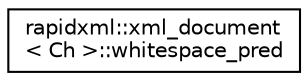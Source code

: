digraph "Graphical Class Hierarchy"
{
  edge [fontname="Helvetica",fontsize="10",labelfontname="Helvetica",labelfontsize="10"];
  node [fontname="Helvetica",fontsize="10",shape=record];
  rankdir="LR";
  Node0 [label="rapidxml::xml_document\l\< Ch \>::whitespace_pred",height=0.2,width=0.4,color="black", fillcolor="white", style="filled",URL="$structrapidxml_1_1xml__document_1_1whitespace__pred.html"];
}
